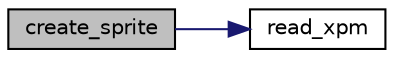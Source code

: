 digraph "create_sprite"
{
  edge [fontname="Helvetica",fontsize="10",labelfontname="Helvetica",labelfontsize="10"];
  node [fontname="Helvetica",fontsize="10",shape=record];
  rankdir="LR";
  Node1 [label="create_sprite",height=0.2,width=0.4,color="black", fillcolor="grey75", style="filled", fontcolor="black"];
  Node1 -> Node2 [color="midnightblue",fontsize="10",style="solid"];
  Node2 [label="read_xpm",height=0.2,width=0.4,color="black", fillcolor="white", style="filled",URL="$xpm_8c.html#a05b2c5e4dbcaffa701703b50a2111783"];
}
